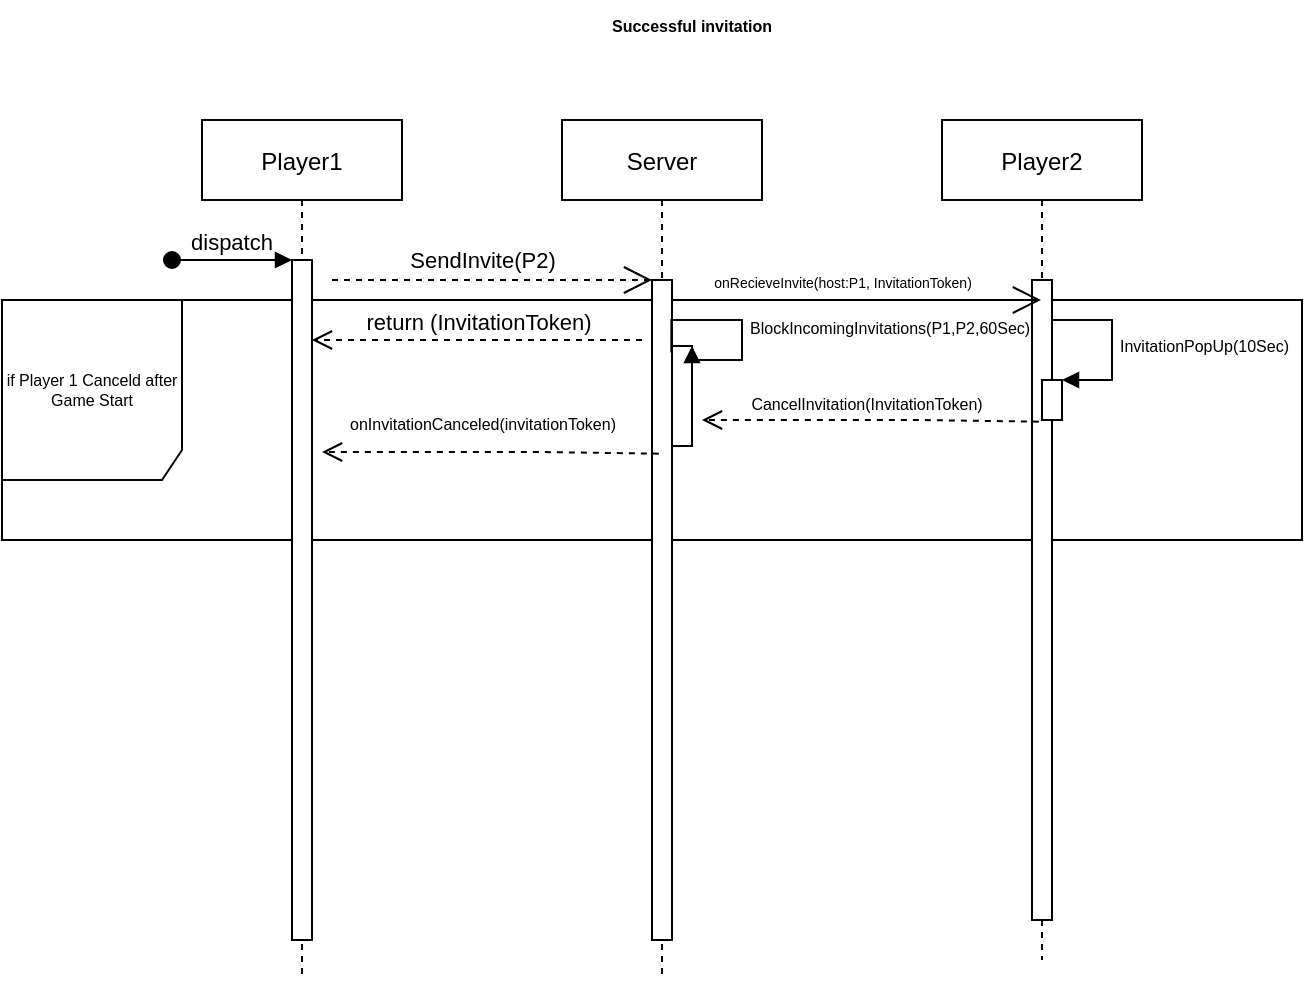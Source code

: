 <mxfile version="17.4.2" type="device"><diagram id="kgpKYQtTHZ0yAKxKKP6v" name="Page-1"><mxGraphModel dx="813" dy="494" grid="1" gridSize="10" guides="1" tooltips="1" connect="1" arrows="1" fold="1" page="1" pageScale="1" pageWidth="850" pageHeight="1100" math="0" shadow="0"><root><mxCell id="0"/><mxCell id="1" parent="0"/><mxCell id="LXsCYC08HsGuEzAVf_0r-21" value="if Player 1 Canceld after Game Start" style="shape=umlFrame;whiteSpace=wrap;html=1;fontSize=8;width=90;height=90;" vertex="1" parent="1"><mxGeometry x="20" y="170" width="650" height="120" as="geometry"/></mxCell><mxCell id="LXsCYC08HsGuEzAVf_0r-22" value="Player1" style="shape=umlLifeline;perimeter=lifelinePerimeter;container=1;collapsible=0;recursiveResize=0;rounded=0;shadow=0;strokeWidth=1;" vertex="1" parent="1"><mxGeometry x="120" y="80" width="100" height="430" as="geometry"/></mxCell><mxCell id="LXsCYC08HsGuEzAVf_0r-23" value="" style="points=[];perimeter=orthogonalPerimeter;rounded=0;shadow=0;strokeWidth=1;" vertex="1" parent="LXsCYC08HsGuEzAVf_0r-22"><mxGeometry x="45" y="70" width="10" height="340" as="geometry"/></mxCell><mxCell id="LXsCYC08HsGuEzAVf_0r-24" value="dispatch" style="verticalAlign=bottom;startArrow=oval;endArrow=block;startSize=8;shadow=0;strokeWidth=1;" edge="1" parent="LXsCYC08HsGuEzAVf_0r-22" target="LXsCYC08HsGuEzAVf_0r-23"><mxGeometry relative="1" as="geometry"><mxPoint x="-15" y="70" as="sourcePoint"/></mxGeometry></mxCell><mxCell id="LXsCYC08HsGuEzAVf_0r-28" value="Server" style="shape=umlLifeline;perimeter=lifelinePerimeter;container=1;collapsible=0;recursiveResize=0;rounded=0;shadow=0;strokeWidth=1;" vertex="1" parent="1"><mxGeometry x="300" y="80" width="100" height="430" as="geometry"/></mxCell><mxCell id="LXsCYC08HsGuEzAVf_0r-29" value="" style="points=[];perimeter=orthogonalPerimeter;rounded=0;shadow=0;strokeWidth=1;" vertex="1" parent="LXsCYC08HsGuEzAVf_0r-28"><mxGeometry x="45" y="80" width="10" height="330" as="geometry"/></mxCell><mxCell id="LXsCYC08HsGuEzAVf_0r-30" value="" style="html=1;points=[];perimeter=orthogonalPerimeter;" vertex="1" parent="LXsCYC08HsGuEzAVf_0r-28"><mxGeometry x="55" y="113" width="10" height="50" as="geometry"/></mxCell><mxCell id="LXsCYC08HsGuEzAVf_0r-33" value="&lt;font style=&quot;font-size: 8px&quot;&gt;BlockIncomingInvitations(P1,P2,60Sec)&lt;br&gt;&lt;/font&gt;" style="edgeStyle=orthogonalEdgeStyle;html=1;align=left;spacingLeft=2;endArrow=block;rounded=0;entryX=1;entryY=0;exitX=0.967;exitY=0.11;exitDx=0;exitDy=0;exitPerimeter=0;" edge="1" parent="LXsCYC08HsGuEzAVf_0r-28" source="LXsCYC08HsGuEzAVf_0r-29" target="LXsCYC08HsGuEzAVf_0r-30"><mxGeometry x="0.053" relative="1" as="geometry"><mxPoint x="60" y="90" as="sourcePoint"/><Array as="points"><mxPoint x="55" y="100"/><mxPoint x="90" y="100"/><mxPoint x="90" y="120"/><mxPoint x="65" y="120"/></Array><mxPoint as="offset"/></mxGeometry></mxCell><mxCell id="LXsCYC08HsGuEzAVf_0r-34" value="Player2" style="shape=umlLifeline;perimeter=lifelinePerimeter;container=1;collapsible=0;recursiveResize=0;rounded=0;shadow=0;strokeWidth=1;" vertex="1" parent="1"><mxGeometry x="490" y="80" width="100" height="420" as="geometry"/></mxCell><mxCell id="LXsCYC08HsGuEzAVf_0r-35" value="" style="points=[];perimeter=orthogonalPerimeter;rounded=0;shadow=0;strokeWidth=1;" vertex="1" parent="LXsCYC08HsGuEzAVf_0r-34"><mxGeometry x="45" y="80" width="10" height="320" as="geometry"/></mxCell><mxCell id="LXsCYC08HsGuEzAVf_0r-36" value="&lt;font style=&quot;font-size: 7px&quot;&gt;onRecieveInvite(host:P1, InvitationToken)&lt;/font&gt;" style="endArrow=open;endSize=12;dashed=1;html=1;rounded=0;" edge="1" parent="LXsCYC08HsGuEzAVf_0r-34" target="LXsCYC08HsGuEzAVf_0r-34"><mxGeometry x="-0.079" y="10" width="160" relative="1" as="geometry"><mxPoint x="-135" y="90" as="sourcePoint"/><mxPoint x="25" y="90" as="targetPoint"/><mxPoint as="offset"/></mxGeometry></mxCell><mxCell id="LXsCYC08HsGuEzAVf_0r-37" value="" style="html=1;points=[];perimeter=orthogonalPerimeter;fontSize=8;" vertex="1" parent="LXsCYC08HsGuEzAVf_0r-34"><mxGeometry x="50" y="130" width="10" height="20" as="geometry"/></mxCell><mxCell id="LXsCYC08HsGuEzAVf_0r-38" value="InvitationPopUp(10Sec)" style="edgeStyle=orthogonalEdgeStyle;html=1;align=left;spacingLeft=2;endArrow=block;rounded=0;entryX=1;entryY=0;fontSize=8;" edge="1" parent="LXsCYC08HsGuEzAVf_0r-34" target="LXsCYC08HsGuEzAVf_0r-37"><mxGeometry relative="1" as="geometry"><mxPoint x="55" y="100" as="sourcePoint"/><Array as="points"><mxPoint x="85" y="100"/><mxPoint x="85" y="130"/></Array></mxGeometry></mxCell><mxCell id="LXsCYC08HsGuEzAVf_0r-39" value="CancelInvitation(InvitationToken)" style="html=1;verticalAlign=bottom;endArrow=open;dashed=1;endSize=8;rounded=0;fontSize=8;exitX=-0.157;exitY=0.271;exitDx=0;exitDy=0;exitPerimeter=0;" edge="1" parent="LXsCYC08HsGuEzAVf_0r-34"><mxGeometry x="0.027" relative="1" as="geometry"><mxPoint x="48.43" y="150.84" as="sourcePoint"/><mxPoint x="-120" y="150" as="targetPoint"/><Array as="points"><mxPoint x="-10" y="150"/></Array><mxPoint as="offset"/></mxGeometry></mxCell><mxCell id="LXsCYC08HsGuEzAVf_0r-42" value="SendInvite(P2)" style="endArrow=open;endSize=12;dashed=1;html=1;rounded=0;" edge="1" parent="1"><mxGeometry x="-0.062" y="10" width="160" relative="1" as="geometry"><mxPoint x="185" y="160" as="sourcePoint"/><mxPoint x="345" y="160" as="targetPoint"/><Array as="points"><mxPoint x="270" y="160"/></Array><mxPoint as="offset"/></mxGeometry></mxCell><mxCell id="LXsCYC08HsGuEzAVf_0r-43" value="onInvitationCanceled(invitationToken)" style="html=1;verticalAlign=bottom;endArrow=open;dashed=1;endSize=8;rounded=0;fontSize=8;exitX=-0.157;exitY=0.271;exitDx=0;exitDy=0;exitPerimeter=0;" edge="1" parent="1"><mxGeometry x="0.05" y="-6" relative="1" as="geometry"><mxPoint x="348.43" y="246.84" as="sourcePoint"/><mxPoint x="180" y="246" as="targetPoint"/><Array as="points"><mxPoint x="290" y="246"/></Array><mxPoint as="offset"/></mxGeometry></mxCell><mxCell id="LXsCYC08HsGuEzAVf_0r-45" value="Successful invitation" style="text;align=center;fontStyle=1;verticalAlign=middle;spacingLeft=3;spacingRight=3;strokeColor=none;rotatable=0;points=[[0,0.5],[1,0.5]];portConstraint=eastwest;fontSize=8;" vertex="1" parent="1"><mxGeometry x="310" y="20" width="110" height="26" as="geometry"/></mxCell><mxCell id="LXsCYC08HsGuEzAVf_0r-46" value="return (InvitationToken)" style="html=1;verticalAlign=bottom;endArrow=open;dashed=1;endSize=8;rounded=0;" edge="1" parent="1" target="LXsCYC08HsGuEzAVf_0r-23"><mxGeometry relative="1" as="geometry"><mxPoint x="340" y="190" as="sourcePoint"/><mxPoint x="260" y="190" as="targetPoint"/></mxGeometry></mxCell></root></mxGraphModel></diagram></mxfile>